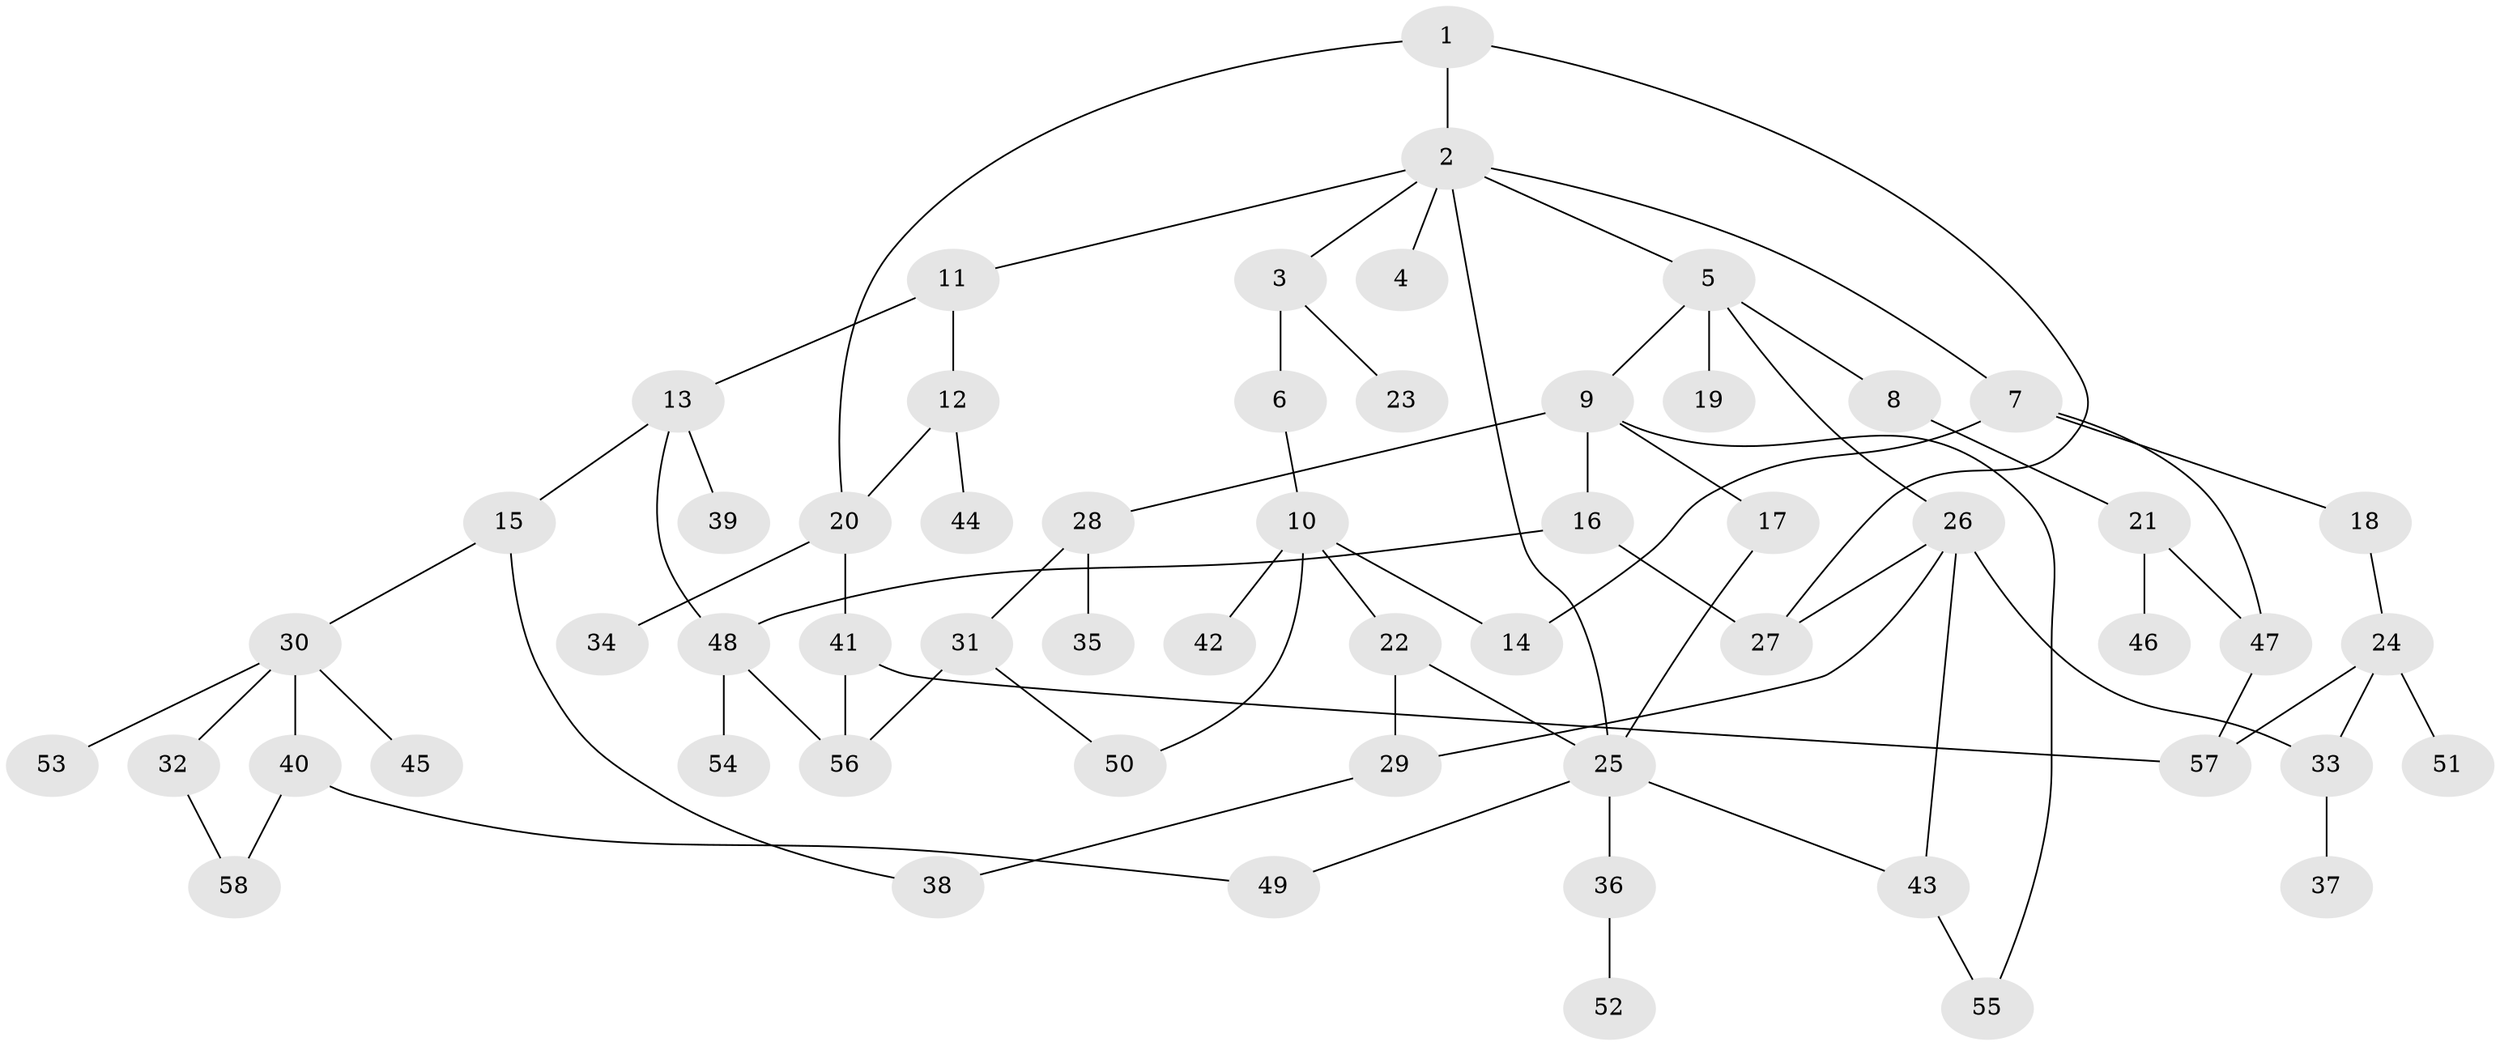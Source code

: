 // coarse degree distribution, {4: 0.15789473684210525, 6: 0.02631578947368421, 2: 0.21052631578947367, 8: 0.02631578947368421, 5: 0.07894736842105263, 3: 0.2631578947368421, 1: 0.21052631578947367, 7: 0.02631578947368421}
// Generated by graph-tools (version 1.1) at 2025/23/03/03/25 07:23:30]
// undirected, 58 vertices, 77 edges
graph export_dot {
graph [start="1"]
  node [color=gray90,style=filled];
  1;
  2;
  3;
  4;
  5;
  6;
  7;
  8;
  9;
  10;
  11;
  12;
  13;
  14;
  15;
  16;
  17;
  18;
  19;
  20;
  21;
  22;
  23;
  24;
  25;
  26;
  27;
  28;
  29;
  30;
  31;
  32;
  33;
  34;
  35;
  36;
  37;
  38;
  39;
  40;
  41;
  42;
  43;
  44;
  45;
  46;
  47;
  48;
  49;
  50;
  51;
  52;
  53;
  54;
  55;
  56;
  57;
  58;
  1 -- 2;
  1 -- 20;
  1 -- 27;
  2 -- 3;
  2 -- 4;
  2 -- 5;
  2 -- 7;
  2 -- 11;
  2 -- 25;
  3 -- 6;
  3 -- 23;
  5 -- 8;
  5 -- 9;
  5 -- 19;
  5 -- 26;
  6 -- 10;
  7 -- 14;
  7 -- 18;
  7 -- 47;
  8 -- 21;
  9 -- 16;
  9 -- 17;
  9 -- 28;
  9 -- 55;
  10 -- 22;
  10 -- 42;
  10 -- 50;
  10 -- 14;
  11 -- 12;
  11 -- 13;
  12 -- 44;
  12 -- 20;
  13 -- 15;
  13 -- 39;
  13 -- 48;
  15 -- 30;
  15 -- 38;
  16 -- 48;
  16 -- 27;
  17 -- 25;
  18 -- 24;
  20 -- 34;
  20 -- 41;
  21 -- 46;
  21 -- 47;
  22 -- 29;
  22 -- 25;
  24 -- 33;
  24 -- 51;
  24 -- 57;
  25 -- 36;
  25 -- 43;
  25 -- 49;
  26 -- 43;
  26 -- 29;
  26 -- 33;
  26 -- 27;
  28 -- 31;
  28 -- 35;
  29 -- 38;
  30 -- 32;
  30 -- 40;
  30 -- 45;
  30 -- 53;
  31 -- 50;
  31 -- 56;
  32 -- 58;
  33 -- 37;
  36 -- 52;
  40 -- 49;
  40 -- 58;
  41 -- 57;
  41 -- 56;
  43 -- 55;
  47 -- 57;
  48 -- 54;
  48 -- 56;
}
